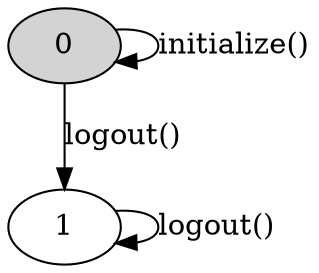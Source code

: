 digraph LoginModelNewFSM {

  // Nodes
  0 [ style=filled, shape=ellipse, peripheries=1, fillcolor=lightgray,
      tooltip="{'LoginModelNew': {'init': True, 'signedIn': False, 'signedOut': False}}" ]
  1 [ style=filled, shape=ellipse, peripheries=1, fillcolor=white,
      tooltip="{'LoginModelNew': {'init': False, 'signedIn': False, 'signedOut': True}}" ]

  // Transitions
  0 -> 1 [ label="logout()", tooltip="logout()" ]
  0 -> 0 [ label="initialize()", tooltip="initialize()" ]
  1 -> 1 [ label="logout()", tooltip="logout()" ]
}
